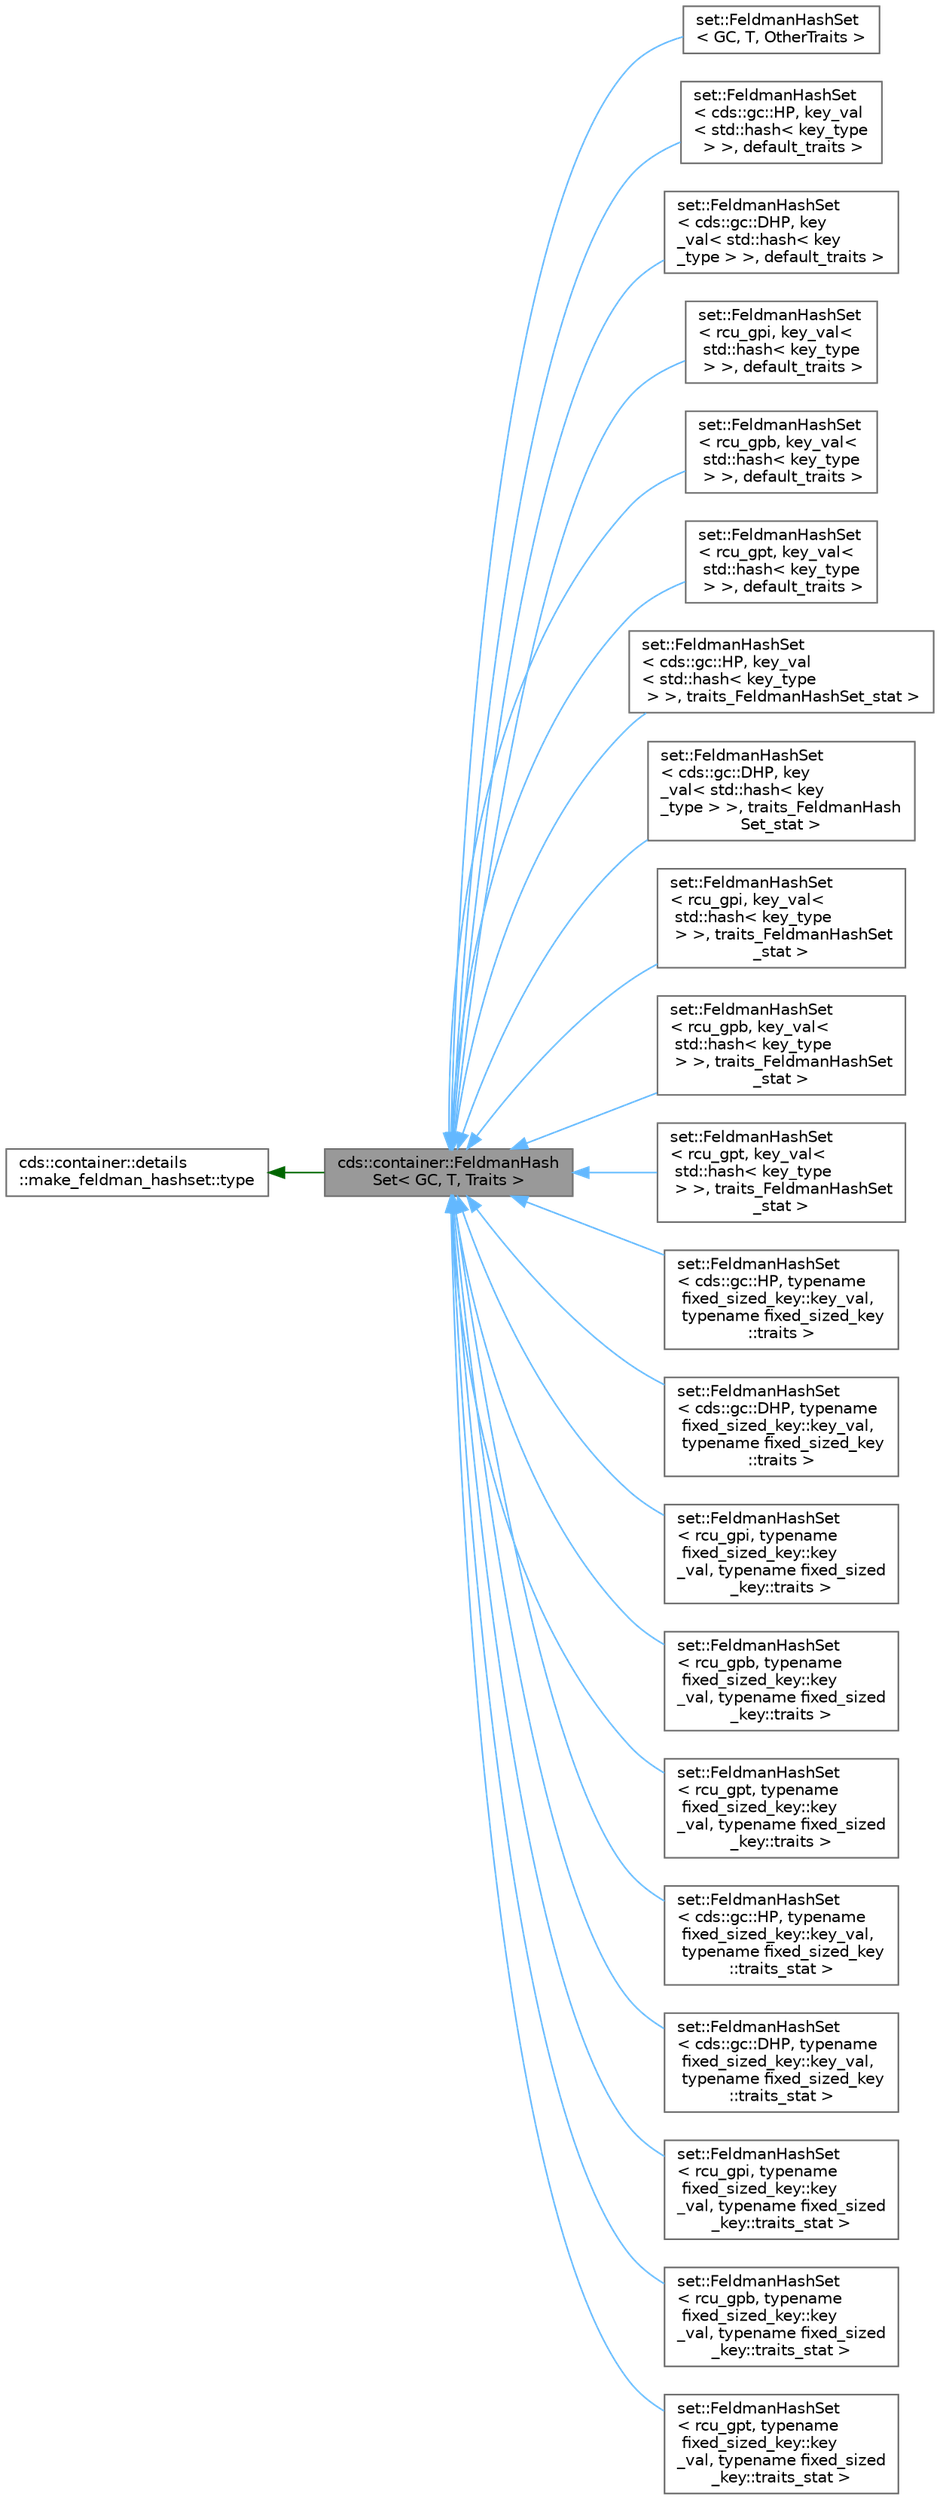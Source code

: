digraph "cds::container::FeldmanHashSet&lt; GC, T, Traits &gt;"
{
 // LATEX_PDF_SIZE
  bgcolor="transparent";
  edge [fontname=Helvetica,fontsize=10,labelfontname=Helvetica,labelfontsize=10];
  node [fontname=Helvetica,fontsize=10,shape=box,height=0.2,width=0.4];
  rankdir="LR";
  Node1 [id="Node000001",label="cds::container::FeldmanHash\lSet\< GC, T, Traits \>",height=0.2,width=0.4,color="gray40", fillcolor="grey60", style="filled", fontcolor="black",tooltip="Hash set based on multi-level array"];
  Node2 -> Node1 [id="edge1_Node000001_Node000002",dir="back",color="darkgreen",style="solid",tooltip=" "];
  Node2 [id="Node000002",label="cds::container::details\l::make_feldman_hashset::type",height=0.2,width=0.4,color="gray40", fillcolor="white", style="filled",tooltip=" "];
  Node1 -> Node3 [id="edge2_Node000001_Node000003",dir="back",color="steelblue1",style="solid",tooltip=" "];
  Node3 [id="Node000003",label="set::FeldmanHashSet\l\< GC, T, OtherTraits \>",height=0.2,width=0.4,color="gray40", fillcolor="white", style="filled",URL="$classset_1_1_feldman_hash_set.html",tooltip=" "];
  Node1 -> Node4 [id="edge3_Node000001_Node000004",dir="back",color="steelblue1",style="solid",tooltip=" "];
  Node4 [id="Node000004",label="set::FeldmanHashSet\l\< cds::gc::HP, key_val\l\< std::hash\< key_type\l \> \>, default_traits \>",height=0.2,width=0.4,color="gray40", fillcolor="white", style="filled",URL="$classset_1_1_feldman_hash_set.html",tooltip=" "];
  Node1 -> Node5 [id="edge4_Node000001_Node000005",dir="back",color="steelblue1",style="solid",tooltip=" "];
  Node5 [id="Node000005",label="set::FeldmanHashSet\l\< cds::gc::DHP, key\l_val\< std::hash\< key\l_type \> \>, default_traits \>",height=0.2,width=0.4,color="gray40", fillcolor="white", style="filled",URL="$classset_1_1_feldman_hash_set.html",tooltip=" "];
  Node1 -> Node6 [id="edge5_Node000001_Node000006",dir="back",color="steelblue1",style="solid",tooltip=" "];
  Node6 [id="Node000006",label="set::FeldmanHashSet\l\< rcu_gpi, key_val\<\l std::hash\< key_type\l \> \>, default_traits \>",height=0.2,width=0.4,color="gray40", fillcolor="white", style="filled",URL="$classset_1_1_feldman_hash_set.html",tooltip=" "];
  Node1 -> Node7 [id="edge6_Node000001_Node000007",dir="back",color="steelblue1",style="solid",tooltip=" "];
  Node7 [id="Node000007",label="set::FeldmanHashSet\l\< rcu_gpb, key_val\<\l std::hash\< key_type\l \> \>, default_traits \>",height=0.2,width=0.4,color="gray40", fillcolor="white", style="filled",URL="$classset_1_1_feldman_hash_set.html",tooltip=" "];
  Node1 -> Node8 [id="edge7_Node000001_Node000008",dir="back",color="steelblue1",style="solid",tooltip=" "];
  Node8 [id="Node000008",label="set::FeldmanHashSet\l\< rcu_gpt, key_val\<\l std::hash\< key_type\l \> \>, default_traits \>",height=0.2,width=0.4,color="gray40", fillcolor="white", style="filled",URL="$classset_1_1_feldman_hash_set.html",tooltip=" "];
  Node1 -> Node9 [id="edge8_Node000001_Node000009",dir="back",color="steelblue1",style="solid",tooltip=" "];
  Node9 [id="Node000009",label="set::FeldmanHashSet\l\< cds::gc::HP, key_val\l\< std::hash\< key_type\l \> \>, traits_FeldmanHashSet_stat \>",height=0.2,width=0.4,color="gray40", fillcolor="white", style="filled",URL="$classset_1_1_feldman_hash_set.html",tooltip=" "];
  Node1 -> Node10 [id="edge9_Node000001_Node000010",dir="back",color="steelblue1",style="solid",tooltip=" "];
  Node10 [id="Node000010",label="set::FeldmanHashSet\l\< cds::gc::DHP, key\l_val\< std::hash\< key\l_type \> \>, traits_FeldmanHash\lSet_stat \>",height=0.2,width=0.4,color="gray40", fillcolor="white", style="filled",URL="$classset_1_1_feldman_hash_set.html",tooltip=" "];
  Node1 -> Node11 [id="edge10_Node000001_Node000011",dir="back",color="steelblue1",style="solid",tooltip=" "];
  Node11 [id="Node000011",label="set::FeldmanHashSet\l\< rcu_gpi, key_val\<\l std::hash\< key_type\l \> \>, traits_FeldmanHashSet\l_stat \>",height=0.2,width=0.4,color="gray40", fillcolor="white", style="filled",URL="$classset_1_1_feldman_hash_set.html",tooltip=" "];
  Node1 -> Node12 [id="edge11_Node000001_Node000012",dir="back",color="steelblue1",style="solid",tooltip=" "];
  Node12 [id="Node000012",label="set::FeldmanHashSet\l\< rcu_gpb, key_val\<\l std::hash\< key_type\l \> \>, traits_FeldmanHashSet\l_stat \>",height=0.2,width=0.4,color="gray40", fillcolor="white", style="filled",URL="$classset_1_1_feldman_hash_set.html",tooltip=" "];
  Node1 -> Node13 [id="edge12_Node000001_Node000013",dir="back",color="steelblue1",style="solid",tooltip=" "];
  Node13 [id="Node000013",label="set::FeldmanHashSet\l\< rcu_gpt, key_val\<\l std::hash\< key_type\l \> \>, traits_FeldmanHashSet\l_stat \>",height=0.2,width=0.4,color="gray40", fillcolor="white", style="filled",URL="$classset_1_1_feldman_hash_set.html",tooltip=" "];
  Node1 -> Node14 [id="edge13_Node000001_Node000014",dir="back",color="steelblue1",style="solid",tooltip=" "];
  Node14 [id="Node000014",label="set::FeldmanHashSet\l\< cds::gc::HP, typename\l fixed_sized_key::key_val,\l typename fixed_sized_key\l::traits \>",height=0.2,width=0.4,color="gray40", fillcolor="white", style="filled",URL="$classset_1_1_feldman_hash_set.html",tooltip=" "];
  Node1 -> Node15 [id="edge14_Node000001_Node000015",dir="back",color="steelblue1",style="solid",tooltip=" "];
  Node15 [id="Node000015",label="set::FeldmanHashSet\l\< cds::gc::DHP, typename\l fixed_sized_key::key_val,\l typename fixed_sized_key\l::traits \>",height=0.2,width=0.4,color="gray40", fillcolor="white", style="filled",URL="$classset_1_1_feldman_hash_set.html",tooltip=" "];
  Node1 -> Node16 [id="edge15_Node000001_Node000016",dir="back",color="steelblue1",style="solid",tooltip=" "];
  Node16 [id="Node000016",label="set::FeldmanHashSet\l\< rcu_gpi, typename\l fixed_sized_key::key\l_val, typename fixed_sized\l_key::traits \>",height=0.2,width=0.4,color="gray40", fillcolor="white", style="filled",URL="$classset_1_1_feldman_hash_set.html",tooltip=" "];
  Node1 -> Node17 [id="edge16_Node000001_Node000017",dir="back",color="steelblue1",style="solid",tooltip=" "];
  Node17 [id="Node000017",label="set::FeldmanHashSet\l\< rcu_gpb, typename\l fixed_sized_key::key\l_val, typename fixed_sized\l_key::traits \>",height=0.2,width=0.4,color="gray40", fillcolor="white", style="filled",URL="$classset_1_1_feldman_hash_set.html",tooltip=" "];
  Node1 -> Node18 [id="edge17_Node000001_Node000018",dir="back",color="steelblue1",style="solid",tooltip=" "];
  Node18 [id="Node000018",label="set::FeldmanHashSet\l\< rcu_gpt, typename\l fixed_sized_key::key\l_val, typename fixed_sized\l_key::traits \>",height=0.2,width=0.4,color="gray40", fillcolor="white", style="filled",URL="$classset_1_1_feldman_hash_set.html",tooltip=" "];
  Node1 -> Node19 [id="edge18_Node000001_Node000019",dir="back",color="steelblue1",style="solid",tooltip=" "];
  Node19 [id="Node000019",label="set::FeldmanHashSet\l\< cds::gc::HP, typename\l fixed_sized_key::key_val,\l typename fixed_sized_key\l::traits_stat \>",height=0.2,width=0.4,color="gray40", fillcolor="white", style="filled",URL="$classset_1_1_feldman_hash_set.html",tooltip=" "];
  Node1 -> Node20 [id="edge19_Node000001_Node000020",dir="back",color="steelblue1",style="solid",tooltip=" "];
  Node20 [id="Node000020",label="set::FeldmanHashSet\l\< cds::gc::DHP, typename\l fixed_sized_key::key_val,\l typename fixed_sized_key\l::traits_stat \>",height=0.2,width=0.4,color="gray40", fillcolor="white", style="filled",URL="$classset_1_1_feldman_hash_set.html",tooltip=" "];
  Node1 -> Node21 [id="edge20_Node000001_Node000021",dir="back",color="steelblue1",style="solid",tooltip=" "];
  Node21 [id="Node000021",label="set::FeldmanHashSet\l\< rcu_gpi, typename\l fixed_sized_key::key\l_val, typename fixed_sized\l_key::traits_stat \>",height=0.2,width=0.4,color="gray40", fillcolor="white", style="filled",URL="$classset_1_1_feldman_hash_set.html",tooltip=" "];
  Node1 -> Node22 [id="edge21_Node000001_Node000022",dir="back",color="steelblue1",style="solid",tooltip=" "];
  Node22 [id="Node000022",label="set::FeldmanHashSet\l\< rcu_gpb, typename\l fixed_sized_key::key\l_val, typename fixed_sized\l_key::traits_stat \>",height=0.2,width=0.4,color="gray40", fillcolor="white", style="filled",URL="$classset_1_1_feldman_hash_set.html",tooltip=" "];
  Node1 -> Node23 [id="edge22_Node000001_Node000023",dir="back",color="steelblue1",style="solid",tooltip=" "];
  Node23 [id="Node000023",label="set::FeldmanHashSet\l\< rcu_gpt, typename\l fixed_sized_key::key\l_val, typename fixed_sized\l_key::traits_stat \>",height=0.2,width=0.4,color="gray40", fillcolor="white", style="filled",URL="$classset_1_1_feldman_hash_set.html",tooltip=" "];
}
